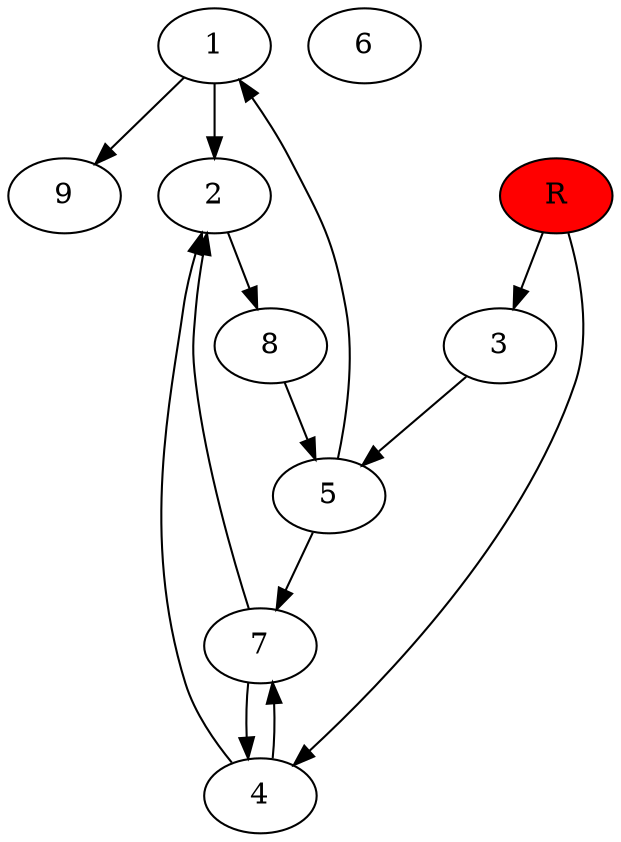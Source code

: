 digraph prb79171 {
	1
	2
	3
	4
	5
	6
	7
	8
	R [fillcolor="#ff0000" style=filled]
	1 -> 2
	1 -> 9
	2 -> 8
	3 -> 5
	4 -> 2
	4 -> 7
	5 -> 1
	5 -> 7
	7 -> 2
	7 -> 4
	8 -> 5
	R -> 3
	R -> 4
}
